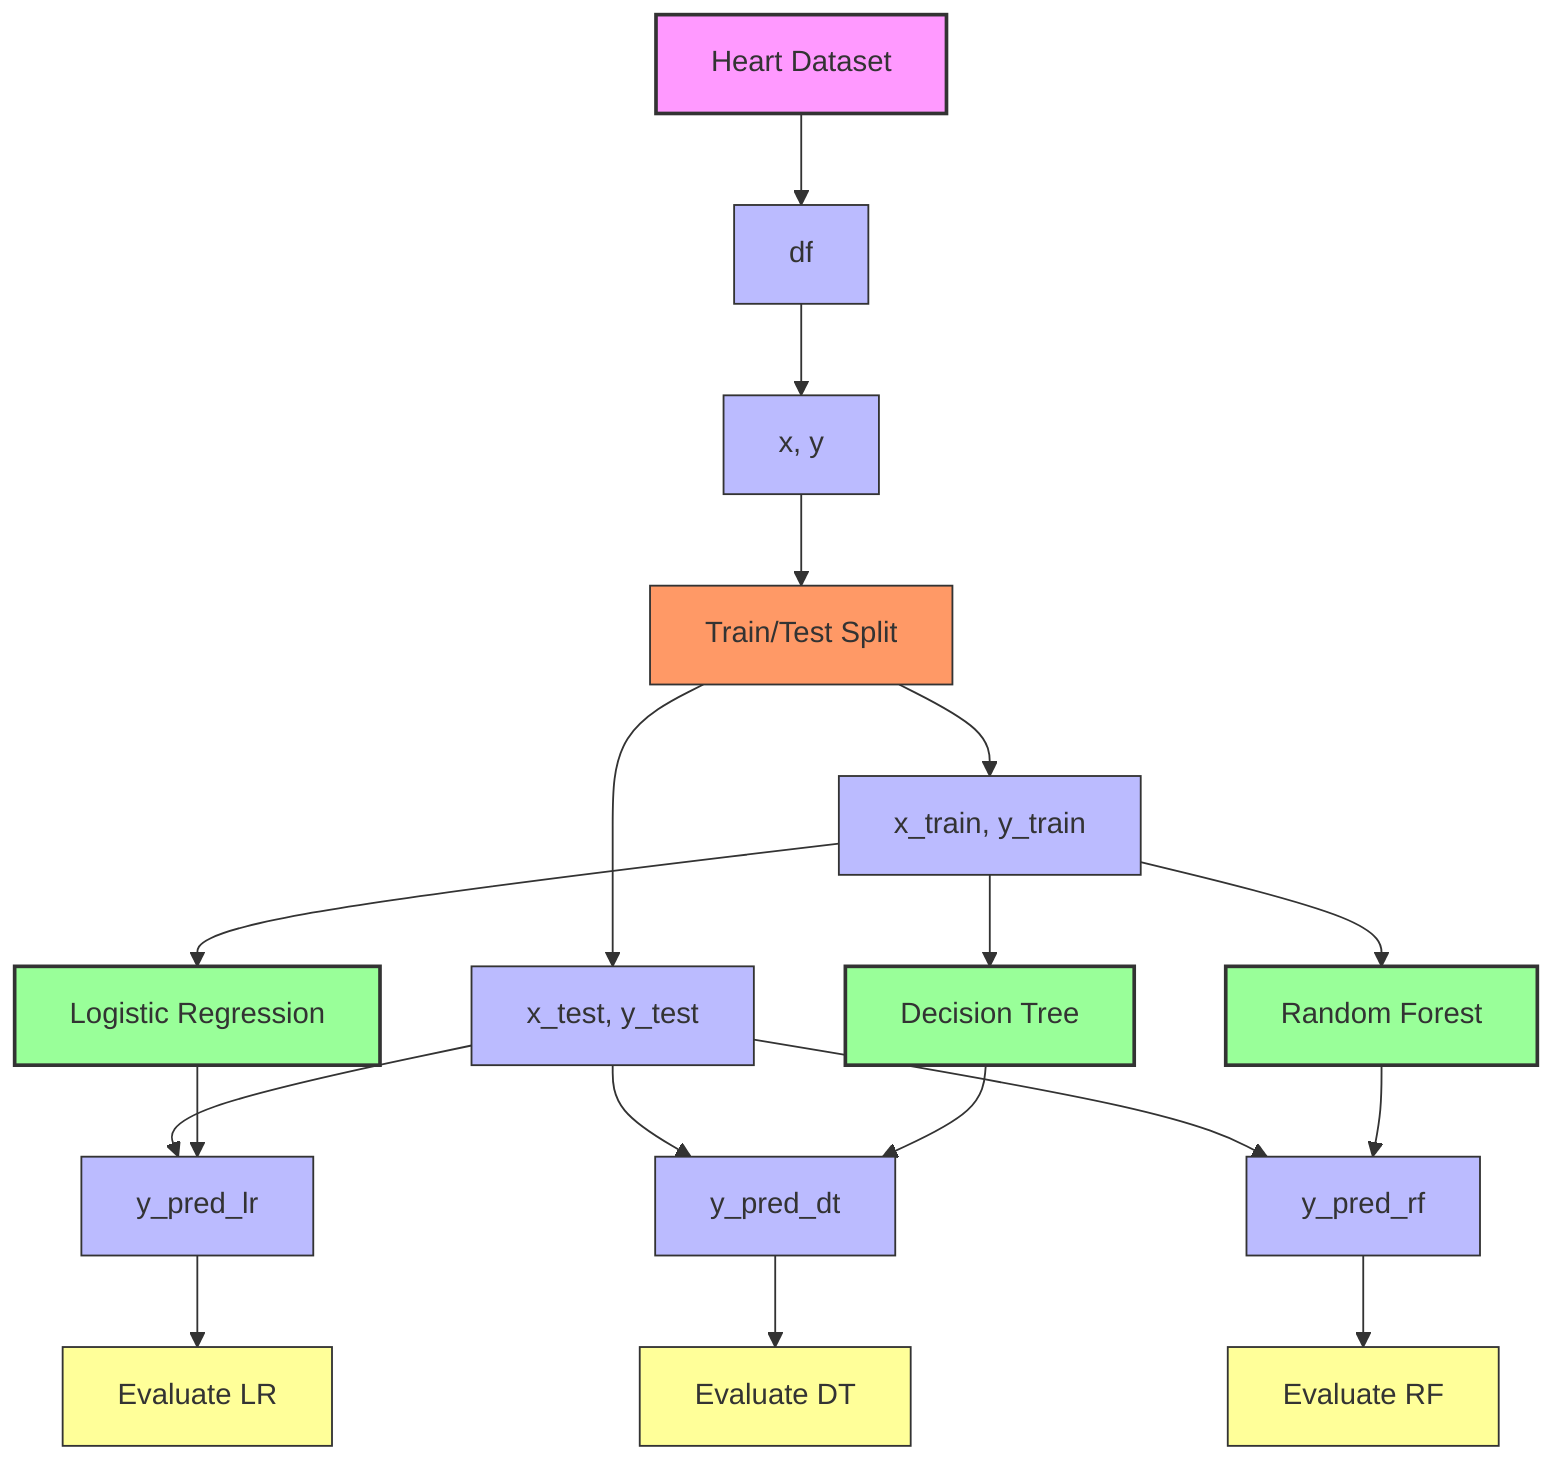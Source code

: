 flowchart TD
    %% Load Heart Dataset
    A["Heart Dataset"]:::dataSource --> B["df"]:::dataVariable
    
    %% Data Preparation
    B --> C["x, y"]:::dataVariable
    C --> D["Train/Test Split"]:::process
    
    %% Train/Test Split
    D --> E["x_train, y_train"]:::dataVariable
    D --> F["x_test, y_test"]:::dataVariable
    
    %% Model Training
    E --> G["Logistic Regression"]:::model
    E --> H["Decision Tree"]:::model
    E --> I["Random Forest"]:::model

    %% Predictions
    F --> J["y_pred_lr"]:::dataVariable
    F --> K["y_pred_dt"]:::dataVariable
    F --> L["y_pred_rf"]:::dataVariable
    G --> J
    H --> K
    I --> L

    %% Model Evaluation
    J --> M["Evaluate LR"]:::evaluation
    K --> N["Evaluate DT"]:::evaluation
    L --> O["Evaluate RF"]:::evaluation
    
    classDef dataSource fill:#f9f,stroke:#333,stroke-width:2px;
    classDef dataVariable fill:#bbf,stroke:#333,stroke-width:1px;
    classDef process fill:#f96,stroke:#333,stroke-width:1px;
    classDef model fill:#9f9,stroke:#333,stroke-width:2px;
    classDef evaluation fill:#ff9,stroke:#333,stroke-width:1px;